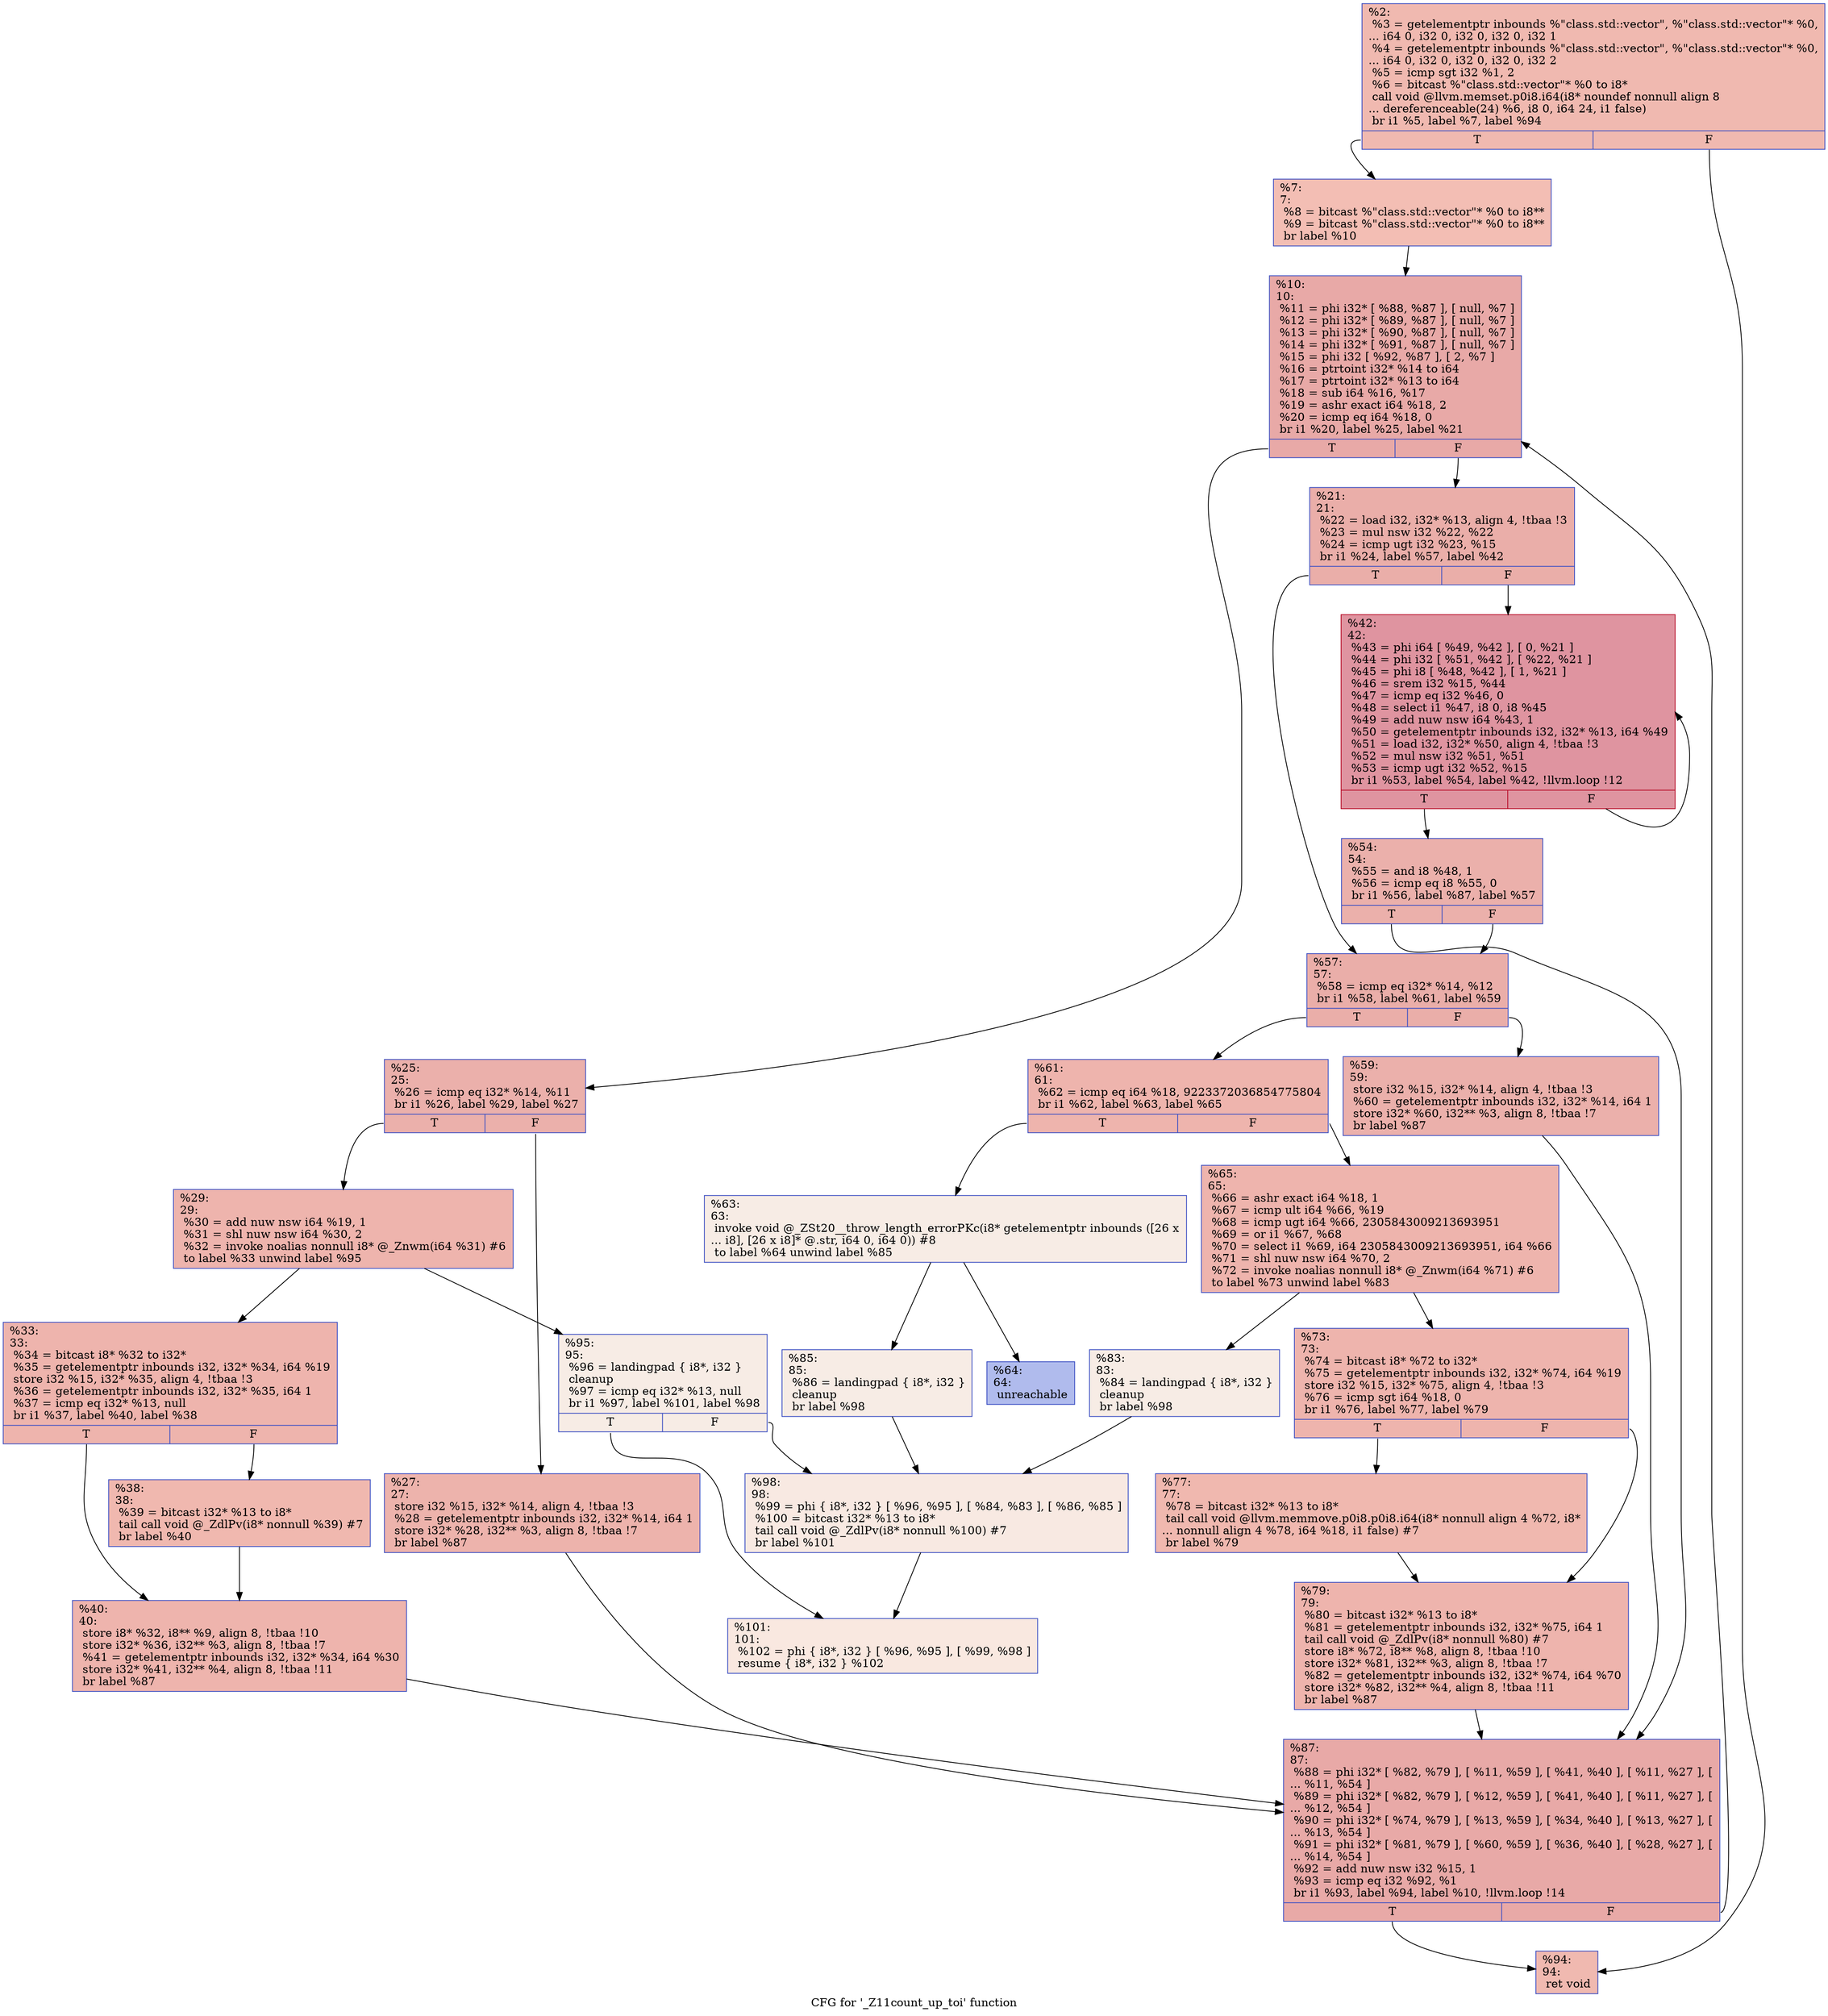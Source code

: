 digraph "CFG for '_Z11count_up_toi' function" {
	label="CFG for '_Z11count_up_toi' function";

	Node0x563a633c2a40 [shape=record,color="#3d50c3ff", style=filled, fillcolor="#de614d70",label="{%2:\l  %3 = getelementptr inbounds %\"class.std::vector\", %\"class.std::vector\"* %0,\l... i64 0, i32 0, i32 0, i32 0, i32 1\l  %4 = getelementptr inbounds %\"class.std::vector\", %\"class.std::vector\"* %0,\l... i64 0, i32 0, i32 0, i32 0, i32 2\l  %5 = icmp sgt i32 %1, 2\l  %6 = bitcast %\"class.std::vector\"* %0 to i8*\l  call void @llvm.memset.p0i8.i64(i8* noundef nonnull align 8\l... dereferenceable(24) %6, i8 0, i64 24, i1 false)\l  br i1 %5, label %7, label %94\l|{<s0>T|<s1>F}}"];
	Node0x563a633c2a40:s0 -> Node0x563a633c3890;
	Node0x563a633c2a40:s1 -> Node0x563a633c38e0;
	Node0x563a633c3890 [shape=record,color="#3d50c3ff", style=filled, fillcolor="#e36c5570",label="{%7:\l7:                                                \l  %8 = bitcast %\"class.std::vector\"* %0 to i8**\l  %9 = bitcast %\"class.std::vector\"* %0 to i8**\l  br label %10\l}"];
	Node0x563a633c3890 -> Node0x563a633c33e0;
	Node0x563a633c33e0 [shape=record,color="#3d50c3ff", style=filled, fillcolor="#ca3b3770",label="{%10:\l10:                                               \l  %11 = phi i32* [ %88, %87 ], [ null, %7 ]\l  %12 = phi i32* [ %89, %87 ], [ null, %7 ]\l  %13 = phi i32* [ %90, %87 ], [ null, %7 ]\l  %14 = phi i32* [ %91, %87 ], [ null, %7 ]\l  %15 = phi i32 [ %92, %87 ], [ 2, %7 ]\l  %16 = ptrtoint i32* %14 to i64\l  %17 = ptrtoint i32* %13 to i64\l  %18 = sub i64 %16, %17\l  %19 = ashr exact i64 %18, 2\l  %20 = icmp eq i64 %18, 0\l  br i1 %20, label %25, label %21\l|{<s0>T|<s1>F}}"];
	Node0x563a633c33e0:s0 -> Node0x563a633c43f0;
	Node0x563a633c33e0:s1 -> Node0x563a633c4480;
	Node0x563a633c4480 [shape=record,color="#3d50c3ff", style=filled, fillcolor="#d0473d70",label="{%21:\l21:                                               \l  %22 = load i32, i32* %13, align 4, !tbaa !3\l  %23 = mul nsw i32 %22, %22\l  %24 = icmp ugt i32 %23, %15\l  br i1 %24, label %57, label %42\l|{<s0>T|<s1>F}}"];
	Node0x563a633c4480:s0 -> Node0x563a633c5240;
	Node0x563a633c4480:s1 -> Node0x563a633c52d0;
	Node0x563a633c43f0 [shape=record,color="#3d50c3ff", style=filled, fillcolor="#d24b4070",label="{%25:\l25:                                               \l  %26 = icmp eq i32* %14, %11\l  br i1 %26, label %29, label %27\l|{<s0>T|<s1>F}}"];
	Node0x563a633c43f0:s0 -> Node0x563a633c54a0;
	Node0x563a633c43f0:s1 -> Node0x563a633c54f0;
	Node0x563a633c54f0 [shape=record,color="#3d50c3ff", style=filled, fillcolor="#d6524470",label="{%27:\l27:                                               \l  store i32 %15, i32* %14, align 4, !tbaa !3\l  %28 = getelementptr inbounds i32, i32* %14, i64 1\l  store i32* %28, i32** %3, align 8, !tbaa !7\l  br label %87\l}"];
	Node0x563a633c54f0 -> Node0x563a633c3c00;
	Node0x563a633c54a0 [shape=record,color="#3d50c3ff", style=filled, fillcolor="#d8564670",label="{%29:\l29:                                               \l  %30 = add nuw nsw i64 %19, 1\l  %31 = shl nuw nsw i64 %30, 2\l  %32 = invoke noalias nonnull i8* @_Znwm(i64 %31) #6\l          to label %33 unwind label %95\l}"];
	Node0x563a633c54a0 -> Node0x563a633c60c0;
	Node0x563a633c54a0 -> Node0x563a633c6110;
	Node0x563a633c60c0 [shape=record,color="#3d50c3ff", style=filled, fillcolor="#d8564670",label="{%33:\l33:                                               \l  %34 = bitcast i8* %32 to i32*\l  %35 = getelementptr inbounds i32, i32* %34, i64 %19\l  store i32 %15, i32* %35, align 4, !tbaa !3\l  %36 = getelementptr inbounds i32, i32* %35, i64 1\l  %37 = icmp eq i32* %13, null\l  br i1 %37, label %40, label %38\l|{<s0>T|<s1>F}}"];
	Node0x563a633c60c0:s0 -> Node0x563a633c6860;
	Node0x563a633c60c0:s1 -> Node0x563a633c68b0;
	Node0x563a633c68b0 [shape=record,color="#3d50c3ff", style=filled, fillcolor="#dc5d4a70",label="{%38:\l38:                                               \l  %39 = bitcast i32* %13 to i8*\l  tail call void @_ZdlPv(i8* nonnull %39) #7\l  br label %40\l}"];
	Node0x563a633c68b0 -> Node0x563a633c6860;
	Node0x563a633c6860 [shape=record,color="#3d50c3ff", style=filled, fillcolor="#d8564670",label="{%40:\l40:                                               \l  store i8* %32, i8** %9, align 8, !tbaa !10\l  store i32* %36, i32** %3, align 8, !tbaa !7\l  %41 = getelementptr inbounds i32, i32* %34, i64 %30\l  store i32* %41, i32** %4, align 8, !tbaa !11\l  br label %87\l}"];
	Node0x563a633c6860 -> Node0x563a633c3c00;
	Node0x563a633c52d0 [shape=record,color="#b70d28ff", style=filled, fillcolor="#b70d2870",label="{%42:\l42:                                               \l  %43 = phi i64 [ %49, %42 ], [ 0, %21 ]\l  %44 = phi i32 [ %51, %42 ], [ %22, %21 ]\l  %45 = phi i8 [ %48, %42 ], [ 1, %21 ]\l  %46 = srem i32 %15, %44\l  %47 = icmp eq i32 %46, 0\l  %48 = select i1 %47, i8 0, i8 %45\l  %49 = add nuw nsw i64 %43, 1\l  %50 = getelementptr inbounds i32, i32* %13, i64 %49\l  %51 = load i32, i32* %50, align 4, !tbaa !3\l  %52 = mul nsw i32 %51, %51\l  %53 = icmp ugt i32 %52, %15\l  br i1 %53, label %54, label %42, !llvm.loop !12\l|{<s0>T|<s1>F}}"];
	Node0x563a633c52d0:s0 -> Node0x563a633c7f90;
	Node0x563a633c52d0:s1 -> Node0x563a633c52d0;
	Node0x563a633c7f90 [shape=record,color="#3d50c3ff", style=filled, fillcolor="#d24b4070",label="{%54:\l54:                                               \l  %55 = and i8 %48, 1\l  %56 = icmp eq i8 %55, 0\l  br i1 %56, label %87, label %57\l|{<s0>T|<s1>F}}"];
	Node0x563a633c7f90:s0 -> Node0x563a633c3c00;
	Node0x563a633c7f90:s1 -> Node0x563a633c5240;
	Node0x563a633c5240 [shape=record,color="#3d50c3ff", style=filled, fillcolor="#d0473d70",label="{%57:\l57:                                               \l  %58 = icmp eq i32* %14, %12\l  br i1 %58, label %61, label %59\l|{<s0>T|<s1>F}}"];
	Node0x563a633c5240:s0 -> Node0x563a633c8390;
	Node0x563a633c5240:s1 -> Node0x563a633c83e0;
	Node0x563a633c83e0 [shape=record,color="#3d50c3ff", style=filled, fillcolor="#d24b4070",label="{%59:\l59:                                               \l  store i32 %15, i32* %14, align 4, !tbaa !3\l  %60 = getelementptr inbounds i32, i32* %14, i64 1\l  store i32* %60, i32** %3, align 8, !tbaa !7\l  br label %87\l}"];
	Node0x563a633c83e0 -> Node0x563a633c3c00;
	Node0x563a633c8390 [shape=record,color="#3d50c3ff", style=filled, fillcolor="#d8564670",label="{%61:\l61:                                               \l  %62 = icmp eq i64 %18, 9223372036854775804\l  br i1 %62, label %63, label %65\l|{<s0>T|<s1>F}}"];
	Node0x563a633c8390:s0 -> Node0x563a633c87c0;
	Node0x563a633c8390:s1 -> Node0x563a633c8810;
	Node0x563a633c87c0 [shape=record,color="#3d50c3ff", style=filled, fillcolor="#ecd3c570",label="{%63:\l63:                                               \l  invoke void @_ZSt20__throw_length_errorPKc(i8* getelementptr inbounds ([26 x\l... i8], [26 x i8]* @.str, i64 0, i64 0)) #8\l          to label %64 unwind label %85\l}"];
	Node0x563a633c87c0 -> Node0x563a633c89a0;
	Node0x563a633c87c0 -> Node0x563a633c89f0;
	Node0x563a633c89a0 [shape=record,color="#3d50c3ff", style=filled, fillcolor="#4c66d670",label="{%64:\l64:                                               \l  unreachable\l}"];
	Node0x563a633c8810 [shape=record,color="#3d50c3ff", style=filled, fillcolor="#d8564670",label="{%65:\l65:                                               \l  %66 = ashr exact i64 %18, 1\l  %67 = icmp ult i64 %66, %19\l  %68 = icmp ugt i64 %66, 2305843009213693951\l  %69 = or i1 %67, %68\l  %70 = select i1 %69, i64 2305843009213693951, i64 %66\l  %71 = shl nuw nsw i64 %70, 2\l  %72 = invoke noalias nonnull i8* @_Znwm(i64 %71) #6\l          to label %73 unwind label %83\l}"];
	Node0x563a633c8810 -> Node0x563a633c93f0;
	Node0x563a633c8810 -> Node0x563a633c9440;
	Node0x563a633c93f0 [shape=record,color="#3d50c3ff", style=filled, fillcolor="#d8564670",label="{%73:\l73:                                               \l  %74 = bitcast i8* %72 to i32*\l  %75 = getelementptr inbounds i32, i32* %74, i64 %19\l  store i32 %15, i32* %75, align 4, !tbaa !3\l  %76 = icmp sgt i64 %18, 0\l  br i1 %76, label %77, label %79\l|{<s0>T|<s1>F}}"];
	Node0x563a633c93f0:s0 -> Node0x563a633c9730;
	Node0x563a633c93f0:s1 -> Node0x563a633c9780;
	Node0x563a633c9730 [shape=record,color="#3d50c3ff", style=filled, fillcolor="#dc5d4a70",label="{%77:\l77:                                               \l  %78 = bitcast i32* %13 to i8*\l  tail call void @llvm.memmove.p0i8.p0i8.i64(i8* nonnull align 4 %72, i8*\l... nonnull align 4 %78, i64 %18, i1 false) #7\l  br label %79\l}"];
	Node0x563a633c9730 -> Node0x563a633c9780;
	Node0x563a633c9780 [shape=record,color="#3d50c3ff", style=filled, fillcolor="#d8564670",label="{%79:\l79:                                               \l  %80 = bitcast i32* %13 to i8*\l  %81 = getelementptr inbounds i32, i32* %75, i64 1\l  tail call void @_ZdlPv(i8* nonnull %80) #7\l  store i8* %72, i8** %8, align 8, !tbaa !10\l  store i32* %81, i32** %3, align 8, !tbaa !7\l  %82 = getelementptr inbounds i32, i32* %74, i64 %70\l  store i32* %82, i32** %4, align 8, !tbaa !11\l  br label %87\l}"];
	Node0x563a633c9780 -> Node0x563a633c3c00;
	Node0x563a633c9440 [shape=record,color="#3d50c3ff", style=filled, fillcolor="#ecd3c570",label="{%83:\l83:                                               \l  %84 = landingpad \{ i8*, i32 \}\l          cleanup\l  br label %98\l}"];
	Node0x563a633c9440 -> Node0x563a633cae30;
	Node0x563a633c89f0 [shape=record,color="#3d50c3ff", style=filled, fillcolor="#ecd3c570",label="{%85:\l85:                                               \l  %86 = landingpad \{ i8*, i32 \}\l          cleanup\l  br label %98\l}"];
	Node0x563a633c89f0 -> Node0x563a633cae30;
	Node0x563a633c3c00 [shape=record,color="#3d50c3ff", style=filled, fillcolor="#ca3b3770",label="{%87:\l87:                                               \l  %88 = phi i32* [ %82, %79 ], [ %11, %59 ], [ %41, %40 ], [ %11, %27 ], [\l... %11, %54 ]\l  %89 = phi i32* [ %82, %79 ], [ %12, %59 ], [ %41, %40 ], [ %11, %27 ], [\l... %12, %54 ]\l  %90 = phi i32* [ %74, %79 ], [ %13, %59 ], [ %34, %40 ], [ %13, %27 ], [\l... %13, %54 ]\l  %91 = phi i32* [ %81, %79 ], [ %60, %59 ], [ %36, %40 ], [ %28, %27 ], [\l... %14, %54 ]\l  %92 = add nuw nsw i32 %15, 1\l  %93 = icmp eq i32 %92, %1\l  br i1 %93, label %94, label %10, !llvm.loop !14\l|{<s0>T|<s1>F}}"];
	Node0x563a633c3c00:s0 -> Node0x563a633c38e0;
	Node0x563a633c3c00:s1 -> Node0x563a633c33e0;
	Node0x563a633c38e0 [shape=record,color="#3d50c3ff", style=filled, fillcolor="#de614d70",label="{%94:\l94:                                               \l  ret void\l}"];
	Node0x563a633c6110 [shape=record,color="#3d50c3ff", style=filled, fillcolor="#ecd3c570",label="{%95:\l95:                                               \l  %96 = landingpad \{ i8*, i32 \}\l          cleanup\l  %97 = icmp eq i32* %13, null\l  br i1 %97, label %101, label %98\l|{<s0>T|<s1>F}}"];
	Node0x563a633c6110:s0 -> Node0x563a633cb810;
	Node0x563a633c6110:s1 -> Node0x563a633cae30;
	Node0x563a633cae30 [shape=record,color="#3d50c3ff", style=filled, fillcolor="#efcebd70",label="{%98:\l98:                                               \l  %99 = phi \{ i8*, i32 \} [ %96, %95 ], [ %84, %83 ], [ %86, %85 ]\l  %100 = bitcast i32* %13 to i8*\l  tail call void @_ZdlPv(i8* nonnull %100) #7\l  br label %101\l}"];
	Node0x563a633cae30 -> Node0x563a633cb810;
	Node0x563a633cb810 [shape=record,color="#3d50c3ff", style=filled, fillcolor="#f1ccb870",label="{%101:\l101:                                              \l  %102 = phi \{ i8*, i32 \} [ %96, %95 ], [ %99, %98 ]\l  resume \{ i8*, i32 \} %102\l}"];
}

